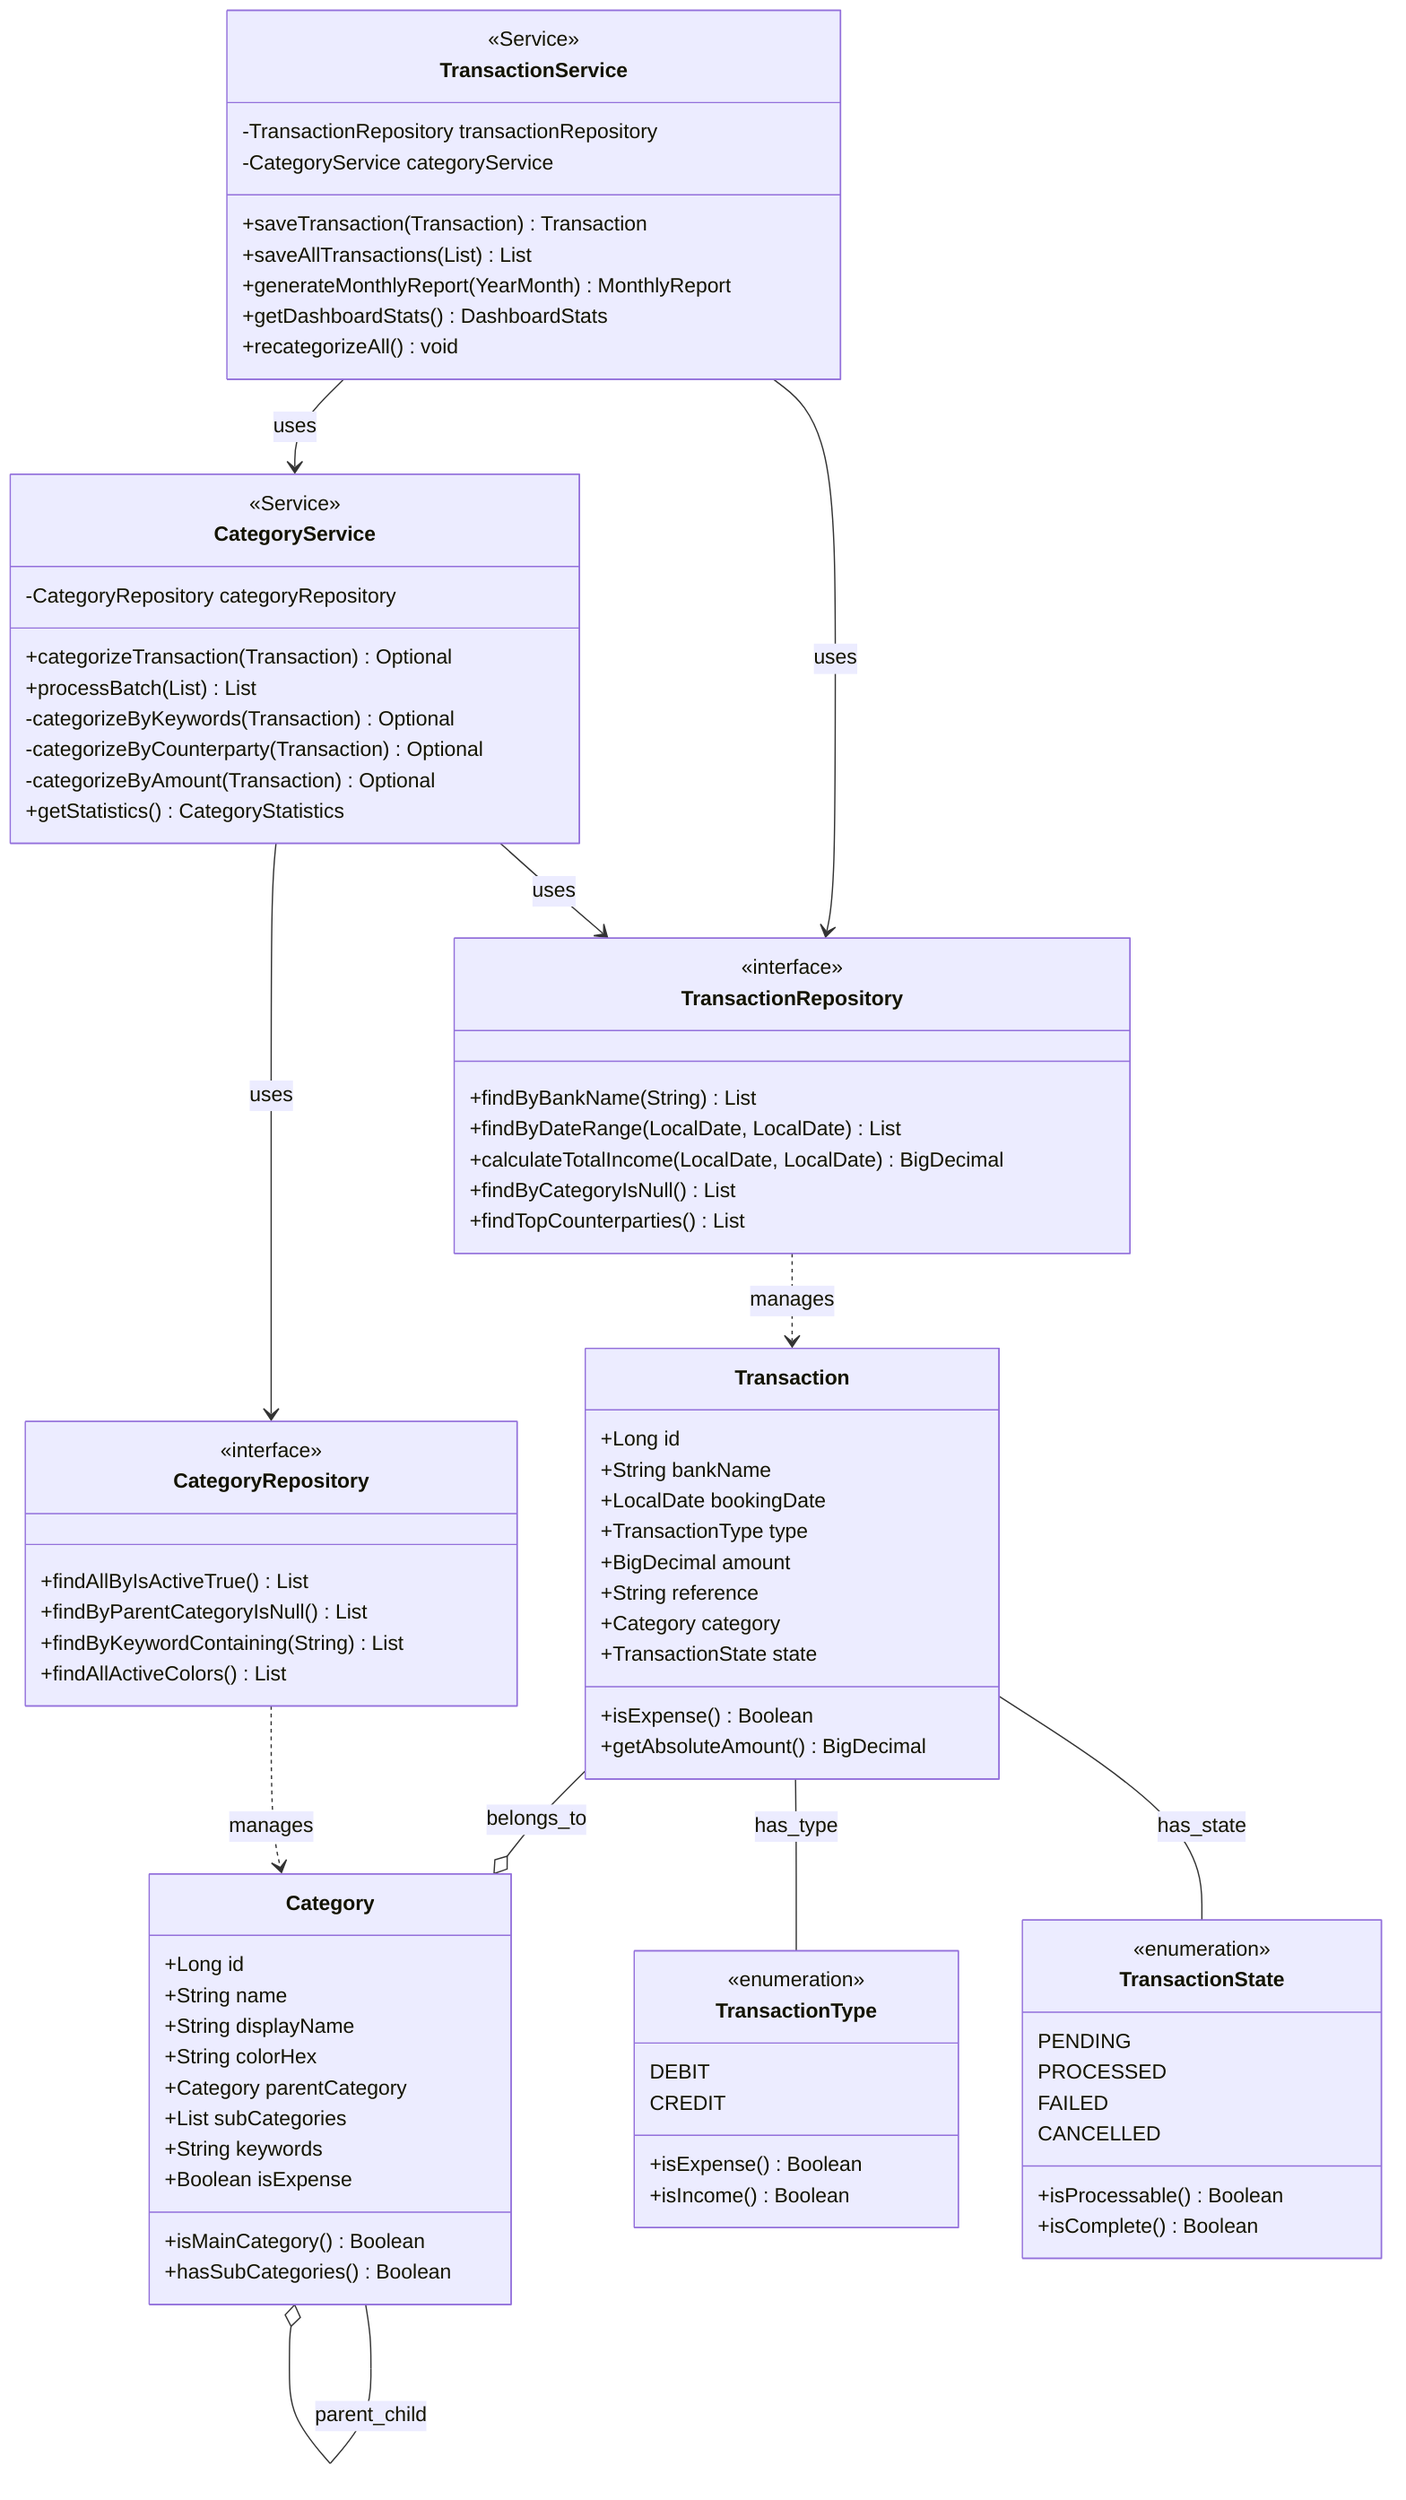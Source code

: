 classDiagram
    class Transaction {
        +Long id
        +String bankName
        +LocalDate bookingDate
        +TransactionType type
        +BigDecimal amount
        +String reference
        +Category category
        +TransactionState state
        +isExpense() Boolean
        +getAbsoluteAmount() BigDecimal
    }

    class Category {
        +Long id
        +String name
        +String displayName
        +String colorHex
        +Category parentCategory
        +List subCategories
        +String keywords
        +Boolean isExpense
        +isMainCategory() Boolean
        +hasSubCategories() Boolean
    }

    class TransactionType {
        <<enumeration>>
        DEBIT
        CREDIT
        +isExpense() Boolean
        +isIncome() Boolean
    }

    class TransactionState {
        <<enumeration>>
        PENDING
        PROCESSED
        FAILED
        CANCELLED
        +isProcessable() Boolean
        +isComplete() Boolean
    }

    class TransactionRepository {
        <<interface>>
        +findByBankName(String) List
        +findByDateRange(LocalDate, LocalDate) List
        +calculateTotalIncome(LocalDate, LocalDate) BigDecimal
        +findByCategoryIsNull() List
        +findTopCounterparties() List
    }

    class CategoryRepository {
        <<interface>>
        +findAllByIsActiveTrue() List
        +findByParentCategoryIsNull() List
        +findByKeywordContaining(String) List
        +findAllActiveColors() List
    }

    class TransactionService {
        <<Service>>
        -TransactionRepository transactionRepository
        -CategoryService categoryService
        +saveTransaction(Transaction) Transaction
        +saveAllTransactions(List) List
        +generateMonthlyReport(YearMonth) MonthlyReport
        +getDashboardStats() DashboardStats
        +recategorizeAll() void
    }

    class CategoryService {
        <<Service>>
        -CategoryRepository categoryRepository
        +categorizeTransaction(Transaction) Optional
        +processBatch(List) List
        -categorizeByKeywords(Transaction) Optional
        -categorizeByCounterparty(Transaction) Optional
        -categorizeByAmount(Transaction) Optional
        +getStatistics() CategoryStatistics
    }

    Transaction --o Category : belongs_to
    Transaction -- TransactionType : has_type
    Transaction -- TransactionState : has_state
    Category --o Category : parent_child
    
    TransactionRepository ..> Transaction : manages
    CategoryRepository ..> Category : manages
    
    TransactionService --> TransactionRepository : uses
    TransactionService --> CategoryService : uses
    CategoryService --> CategoryRepository : uses
    CategoryService --> TransactionRepository : uses

    class Transaction:::entityClass
    class Category:::entityClass
    class TransactionService:::serviceClass
    class CategoryService:::serviceClass
    class TransactionRepository:::repoClass
    class CategoryRepository:::repoClass
    class TransactionType:::enumClass
    class TransactionState:::enumClass

    %% classDef entityClass fill:#e1f5fe,stroke:#0277bd,stroke-width:2px
    %% classDef serviceClass fill:#f3e5f5,stroke:#7b1fa2,stroke-width:2px
    %% classDef repoClass fill:#e8f5e8,stroke:#388e3c,stroke-width:2px
    %% classDef enumClass fill:#fff3e0,stroke:#f57c00,stroke-width:2px